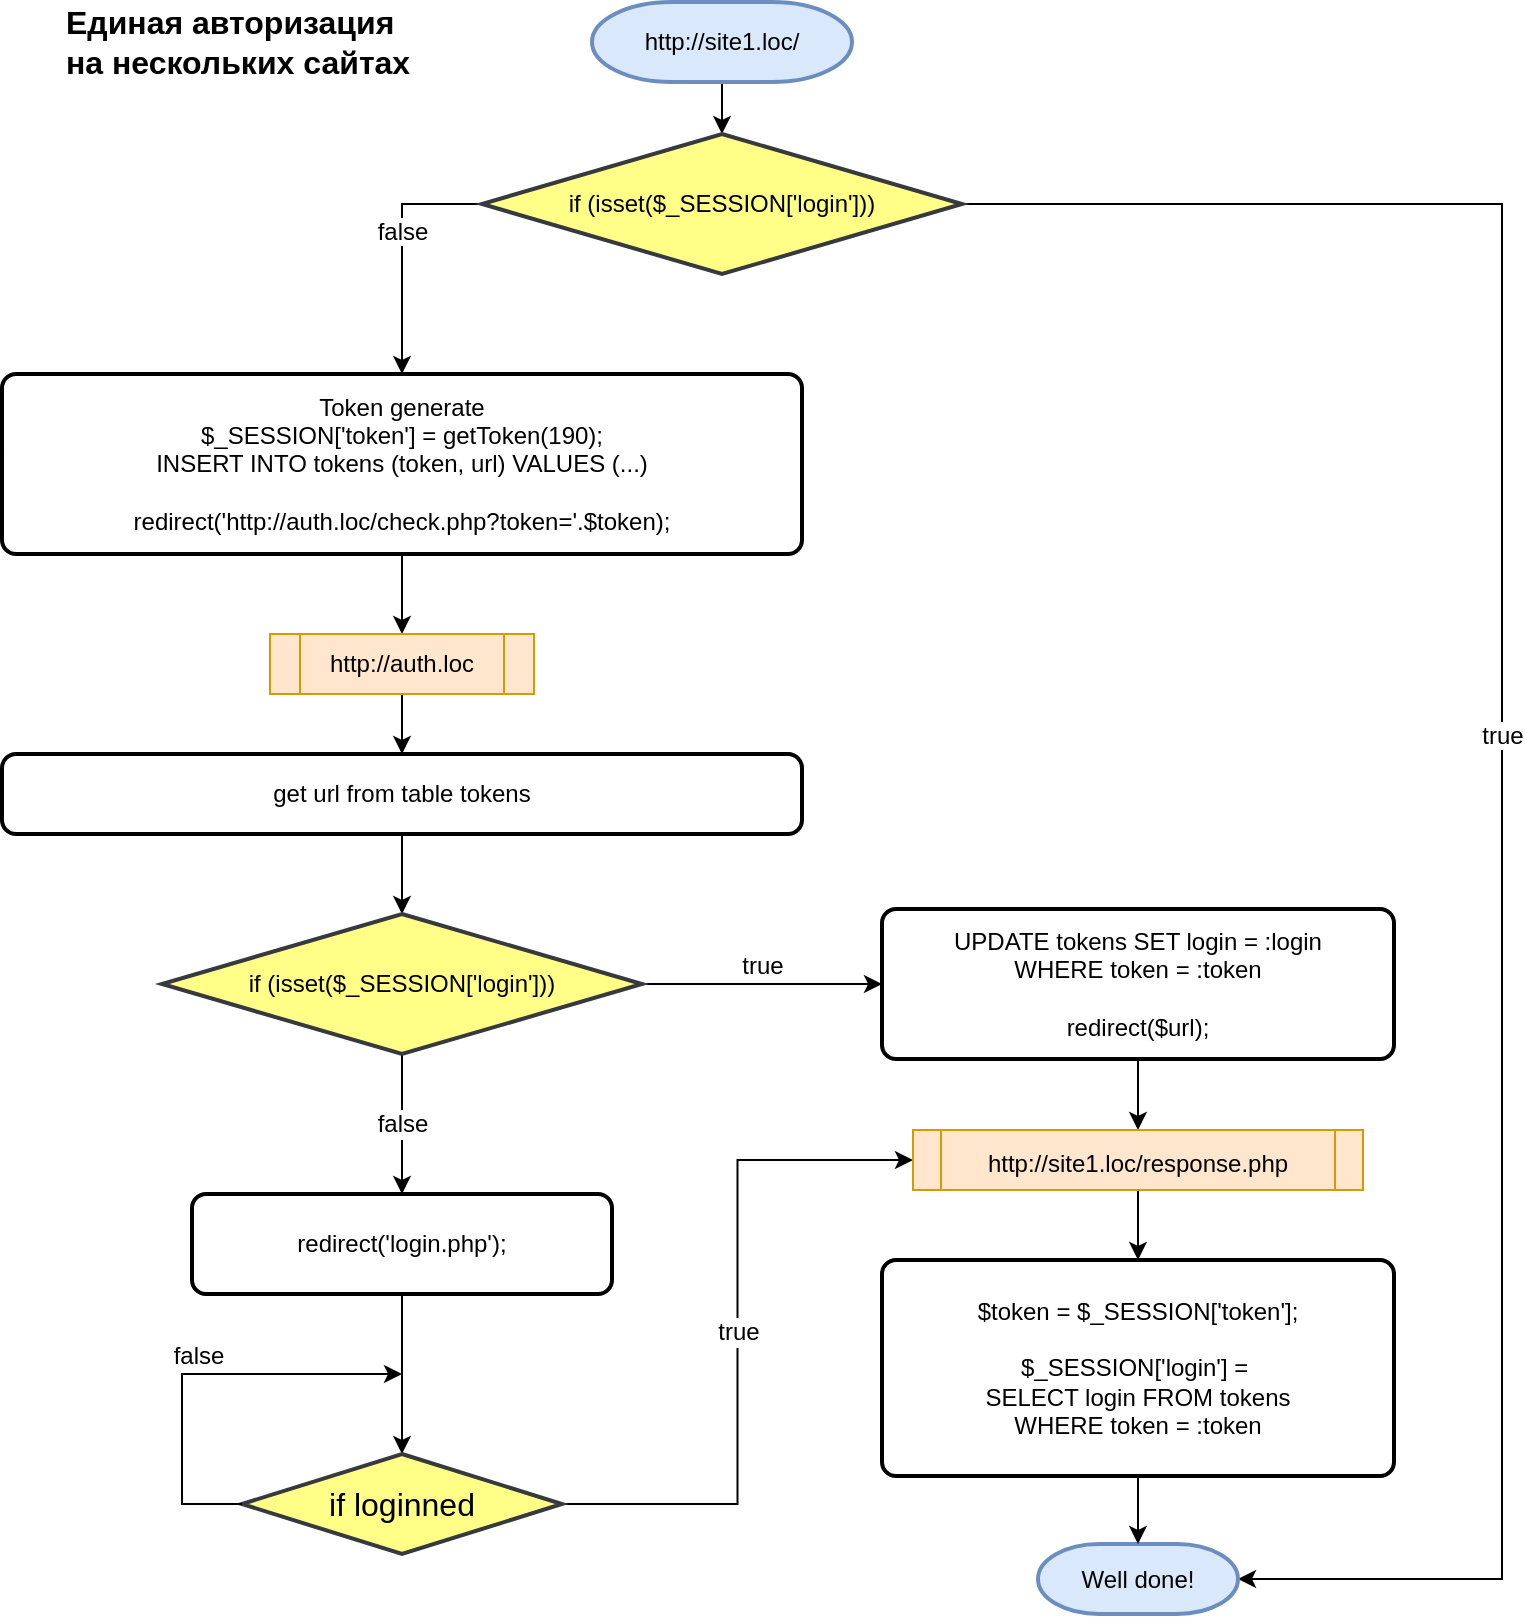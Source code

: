<mxfile version="11.3.0" type="github" pages="1"><diagram id="uEP7DdudLn2ETp1eX1sB" name="Страница 1"><mxGraphModel dx="1408" dy="748" grid="1" gridSize="10" guides="1" tooltips="1" connect="1" arrows="1" fold="1" page="1" pageScale="1" pageWidth="827" pageHeight="1169" background="none" math="0" shadow="0"><root><mxCell id="0"/><mxCell id="1" parent="0"/><mxCell id="w0aAbCrbdDxjpsNmV5yr-3" style="edgeStyle=orthogonalEdgeStyle;rounded=0;orthogonalLoop=1;jettySize=auto;html=1;exitX=0.5;exitY=1;exitDx=0;exitDy=0;exitPerimeter=0;entryX=0.5;entryY=0;entryDx=0;entryDy=0;entryPerimeter=0;" parent="1" source="w0aAbCrbdDxjpsNmV5yr-1" target="w0aAbCrbdDxjpsNmV5yr-2" edge="1"><mxGeometry relative="1" as="geometry"/></mxCell><mxCell id="w0aAbCrbdDxjpsNmV5yr-1" value="http://site1.loc/" style="strokeWidth=2;html=1;shape=mxgraph.flowchart.terminator;whiteSpace=wrap;fillColor=#dae8fc;strokeColor=#6c8ebf;" parent="1" vertex="1"><mxGeometry x="325" y="44" width="130" height="40" as="geometry"/></mxCell><object label="true" placeholders="1" id="w0aAbCrbdDxjpsNmV5yr-5"><mxCell style="edgeStyle=orthogonalEdgeStyle;rounded=0;orthogonalLoop=1;jettySize=auto;html=1;exitX=1;exitY=0.5;exitDx=0;exitDy=0;exitPerimeter=0;entryX=1;entryY=0.5;entryDx=0;entryDy=0;entryPerimeter=0;shadow=0;comic=0;fontSize=12;labelBorderColor=none;verticalAlign=bottom;" parent="1" source="w0aAbCrbdDxjpsNmV5yr-2" target="w0aAbCrbdDxjpsNmV5yr-4" edge="1"><mxGeometry relative="1" as="geometry"><Array as="points"><mxPoint x="780" y="145"/><mxPoint x="780" y="833"/></Array></mxGeometry></mxCell></object><mxCell id="w0aAbCrbdDxjpsNmV5yr-8" value="false" style="edgeStyle=orthogonalEdgeStyle;rounded=0;comic=0;orthogonalLoop=1;jettySize=auto;html=1;exitX=0;exitY=0.5;exitDx=0;exitDy=0;exitPerimeter=0;entryX=0.5;entryY=0;entryDx=0;entryDy=0;shadow=0;fontSize=12;labelBorderColor=none;verticalAlign=bottom;" parent="1" source="w0aAbCrbdDxjpsNmV5yr-2" target="w0aAbCrbdDxjpsNmV5yr-7" edge="1"><mxGeometry relative="1" as="geometry"/></mxCell><mxCell id="w0aAbCrbdDxjpsNmV5yr-2" value="if (isset($_SESSION['login']))" style="strokeWidth=2;html=1;shape=mxgraph.flowchart.decision;whiteSpace=wrap;fillColor=#ffff88;strokeColor=#36393d;" parent="1" vertex="1"><mxGeometry x="270" y="110" width="240" height="70" as="geometry"/></mxCell><mxCell id="w0aAbCrbdDxjpsNmV5yr-4" value="Well done!" style="strokeWidth=2;html=1;shape=mxgraph.flowchart.terminator;whiteSpace=wrap;labelBackgroundColor=none;fillColor=#dae8fc;strokeColor=#6c8ebf;" parent="1" vertex="1"><mxGeometry x="548" y="815" width="100" height="35" as="geometry"/></mxCell><mxCell id="n1yFBkd81TCW_7V8zkWd-35" style="edgeStyle=orthogonalEdgeStyle;rounded=0;comic=0;orthogonalLoop=1;jettySize=auto;html=1;exitX=0.5;exitY=1;exitDx=0;exitDy=0;entryX=0.5;entryY=0;entryDx=0;entryDy=0;shadow=0;fontSize=12;" edge="1" parent="1" source="w0aAbCrbdDxjpsNmV5yr-7" target="n1yFBkd81TCW_7V8zkWd-34"><mxGeometry relative="1" as="geometry"/></mxCell><mxCell id="w0aAbCrbdDxjpsNmV5yr-7" value="Token generate&lt;br&gt;$_SESSION['token'] = getToken(190);&lt;br&gt;INSERT INTO tokens (token, url) VALUES (...)&lt;br&gt;&lt;br&gt;redirect('http://auth.loc/check.php?token='.$token);" style="rounded=1;whiteSpace=wrap;html=1;absoluteArcSize=1;arcSize=14;strokeWidth=2;align=center;" parent="1" vertex="1"><mxGeometry x="30" y="230" width="400" height="90" as="geometry"/></mxCell><mxCell id="n1yFBkd81TCW_7V8zkWd-6" value="" style="edgeStyle=orthogonalEdgeStyle;rounded=0;comic=0;orthogonalLoop=1;jettySize=auto;html=1;shadow=0;fontSize=12;entryX=0.5;entryY=0;entryDx=0;entryDy=0;entryPerimeter=0;" edge="1" parent="1" source="n1yFBkd81TCW_7V8zkWd-1" target="n1yFBkd81TCW_7V8zkWd-7"><mxGeometry relative="1" as="geometry"><mxPoint x="230" y="520" as="targetPoint"/></mxGeometry></mxCell><mxCell id="n1yFBkd81TCW_7V8zkWd-1" value="get url from table tokens" style="rounded=1;whiteSpace=wrap;html=1;absoluteArcSize=1;arcSize=14;strokeWidth=2;labelBackgroundColor=none;fontSize=12;align=center;gradientColor=none;" vertex="1" parent="1"><mxGeometry x="30" y="420" width="400" height="40" as="geometry"/></mxCell><mxCell id="n1yFBkd81TCW_7V8zkWd-11" value="true" style="edgeStyle=orthogonalEdgeStyle;rounded=0;comic=0;orthogonalLoop=1;jettySize=auto;html=1;shadow=0;fontSize=12;verticalAlign=bottom;entryX=0;entryY=0.5;entryDx=0;entryDy=0;" edge="1" parent="1" source="n1yFBkd81TCW_7V8zkWd-7" target="n1yFBkd81TCW_7V8zkWd-14"><mxGeometry relative="1" as="geometry"><mxPoint x="430" y="535" as="targetPoint"/></mxGeometry></mxCell><mxCell id="n1yFBkd81TCW_7V8zkWd-13" value="false" style="edgeStyle=orthogonalEdgeStyle;rounded=0;comic=0;orthogonalLoop=1;jettySize=auto;html=1;shadow=0;fontSize=12;entryX=0.5;entryY=0;entryDx=0;entryDy=0;" edge="1" parent="1" source="n1yFBkd81TCW_7V8zkWd-7" target="n1yFBkd81TCW_7V8zkWd-15"><mxGeometry relative="1" as="geometry"><mxPoint x="230" y="650" as="targetPoint"/></mxGeometry></mxCell><mxCell id="n1yFBkd81TCW_7V8zkWd-7" value="&lt;span style=&quot;white-space: normal&quot;&gt;if (isset($_SESSION['login']))&lt;br&gt;&lt;/span&gt;" style="strokeWidth=2;html=1;shape=mxgraph.flowchart.decision;whiteSpace=wrap;labelBackgroundColor=none;fontSize=12;fillColor=#ffff88;strokeColor=#36393d;" vertex="1" parent="1"><mxGeometry x="110" y="500" width="240" height="70" as="geometry"/></mxCell><mxCell id="n1yFBkd81TCW_7V8zkWd-28" value="" style="edgeStyle=orthogonalEdgeStyle;rounded=0;comic=0;orthogonalLoop=1;jettySize=auto;html=1;shadow=0;fontSize=16;entryX=0.5;entryY=0;entryDx=0;entryDy=0;" edge="1" parent="1" source="n1yFBkd81TCW_7V8zkWd-14" target="n1yFBkd81TCW_7V8zkWd-24"><mxGeometry relative="1" as="geometry"><mxPoint x="598" y="652.5" as="targetPoint"/></mxGeometry></mxCell><mxCell id="n1yFBkd81TCW_7V8zkWd-14" value="UPDATE tokens SET login = :login &lt;br&gt;WHERE token = :token&lt;br&gt;&lt;br&gt;redirect($url);" style="rounded=1;whiteSpace=wrap;html=1;absoluteArcSize=1;arcSize=14;strokeWidth=2;labelBackgroundColor=none;gradientColor=none;fontSize=12;align=center;" vertex="1" parent="1"><mxGeometry x="470" y="497.5" width="256" height="75" as="geometry"/></mxCell><mxCell id="n1yFBkd81TCW_7V8zkWd-33" style="edgeStyle=orthogonalEdgeStyle;rounded=0;comic=0;orthogonalLoop=1;jettySize=auto;html=1;exitX=0.5;exitY=1;exitDx=0;exitDy=0;entryX=0.5;entryY=0;entryDx=0;entryDy=0;entryPerimeter=0;shadow=0;fontSize=12;" edge="1" parent="1" source="n1yFBkd81TCW_7V8zkWd-17" target="w0aAbCrbdDxjpsNmV5yr-4"><mxGeometry relative="1" as="geometry"/></mxCell><mxCell id="n1yFBkd81TCW_7V8zkWd-17" value="$token = $_SESSION['token'];&lt;br&gt;&lt;br&gt;$_SESSION['login'] =&amp;nbsp;&lt;br&gt;SELECT login FROM tokens &lt;br&gt;WHERE token = :token" style="rounded=1;whiteSpace=wrap;html=1;absoluteArcSize=1;arcSize=14;strokeWidth=2;labelBackgroundColor=none;gradientColor=none;fontSize=12;" vertex="1" parent="1"><mxGeometry x="470" y="673" width="256" height="108" as="geometry"/></mxCell><mxCell id="n1yFBkd81TCW_7V8zkWd-20" value="" style="edgeStyle=orthogonalEdgeStyle;rounded=0;comic=0;orthogonalLoop=1;jettySize=auto;html=1;shadow=0;fontSize=16;entryX=0.5;entryY=0;entryDx=0;entryDy=0;entryPerimeter=0;" edge="1" parent="1" source="n1yFBkd81TCW_7V8zkWd-15" target="n1yFBkd81TCW_7V8zkWd-21"><mxGeometry relative="1" as="geometry"><mxPoint x="230" y="770" as="targetPoint"/></mxGeometry></mxCell><mxCell id="n1yFBkd81TCW_7V8zkWd-15" value="redirect('login.php');" style="rounded=1;whiteSpace=wrap;html=1;absoluteArcSize=1;arcSize=14;strokeWidth=2;labelBackgroundColor=none;gradientColor=none;fontSize=12;" vertex="1" parent="1"><mxGeometry x="125" y="640" width="210" height="50" as="geometry"/></mxCell><mxCell id="n1yFBkd81TCW_7V8zkWd-16" value="Единая авторизация &lt;br style=&quot;font-size: 16px;&quot;&gt;на нескольких сайтах" style="text;html=1;strokeColor=none;fillColor=none;align=left;verticalAlign=middle;whiteSpace=wrap;rounded=0;labelBackgroundColor=none;fontSize=16;fontStyle=1" vertex="1" parent="1"><mxGeometry x="60" y="54" width="210" height="20" as="geometry"/></mxCell><mxCell id="n1yFBkd81TCW_7V8zkWd-30" value="true" style="edgeStyle=orthogonalEdgeStyle;rounded=0;comic=0;orthogonalLoop=1;jettySize=auto;html=1;shadow=0;fontSize=12;entryX=0;entryY=0.5;entryDx=0;entryDy=0;" edge="1" parent="1" source="n1yFBkd81TCW_7V8zkWd-21" target="n1yFBkd81TCW_7V8zkWd-24"><mxGeometry relative="1" as="geometry"><mxPoint x="390" y="795" as="targetPoint"/></mxGeometry></mxCell><mxCell id="n1yFBkd81TCW_7V8zkWd-21" value="if loginned" style="strokeWidth=2;html=1;shape=mxgraph.flowchart.decision;whiteSpace=wrap;labelBackgroundColor=none;fontSize=16;align=center;fillColor=#ffff88;strokeColor=#36393d;" vertex="1" parent="1"><mxGeometry x="150" y="770" width="160" height="50" as="geometry"/></mxCell><mxCell id="n1yFBkd81TCW_7V8zkWd-22" value="false" style="edgeStyle=orthogonalEdgeStyle;rounded=0;comic=0;orthogonalLoop=1;jettySize=auto;html=1;exitX=0;exitY=0.5;exitDx=0;exitDy=0;exitPerimeter=0;shadow=0;fontSize=12;verticalAlign=bottom;" edge="1" parent="1" source="n1yFBkd81TCW_7V8zkWd-21"><mxGeometry relative="1" as="geometry"><mxPoint x="230" y="730" as="targetPoint"/><Array as="points"><mxPoint x="120" y="795"/><mxPoint x="120" y="730"/></Array></mxGeometry></mxCell><mxCell id="n1yFBkd81TCW_7V8zkWd-29" value="" style="edgeStyle=orthogonalEdgeStyle;rounded=0;comic=0;orthogonalLoop=1;jettySize=auto;html=1;shadow=0;fontSize=16;" edge="1" parent="1" source="n1yFBkd81TCW_7V8zkWd-24" target="n1yFBkd81TCW_7V8zkWd-17"><mxGeometry relative="1" as="geometry"/></mxCell><mxCell id="n1yFBkd81TCW_7V8zkWd-24" value="&lt;span style=&quot;font-size: 12px;&quot;&gt;http://site1.loc/response.php&lt;/span&gt;" style="shape=process;whiteSpace=wrap;html=1;backgroundOutline=1;labelBackgroundColor=none;fontSize=16;align=center;fillColor=#ffe6cc;strokeColor=#d79b00;size=0.064;" vertex="1" parent="1"><mxGeometry x="485.5" y="608" width="225" height="30" as="geometry"/></mxCell><mxCell id="n1yFBkd81TCW_7V8zkWd-36" style="edgeStyle=orthogonalEdgeStyle;rounded=0;comic=0;orthogonalLoop=1;jettySize=auto;html=1;exitX=0.5;exitY=1;exitDx=0;exitDy=0;entryX=0.5;entryY=0;entryDx=0;entryDy=0;shadow=0;fontSize=12;" edge="1" parent="1" source="n1yFBkd81TCW_7V8zkWd-34" target="n1yFBkd81TCW_7V8zkWd-1"><mxGeometry relative="1" as="geometry"/></mxCell><mxCell id="n1yFBkd81TCW_7V8zkWd-34" value="http://auth.loc" style="shape=process;whiteSpace=wrap;html=1;backgroundOutline=1;labelBackgroundColor=none;fontSize=12;align=center;fillColor=#ffe6cc;strokeColor=#d79b00;size=0.114;" vertex="1" parent="1"><mxGeometry x="164" y="360" width="132" height="30" as="geometry"/></mxCell></root></mxGraphModel></diagram></mxfile>
